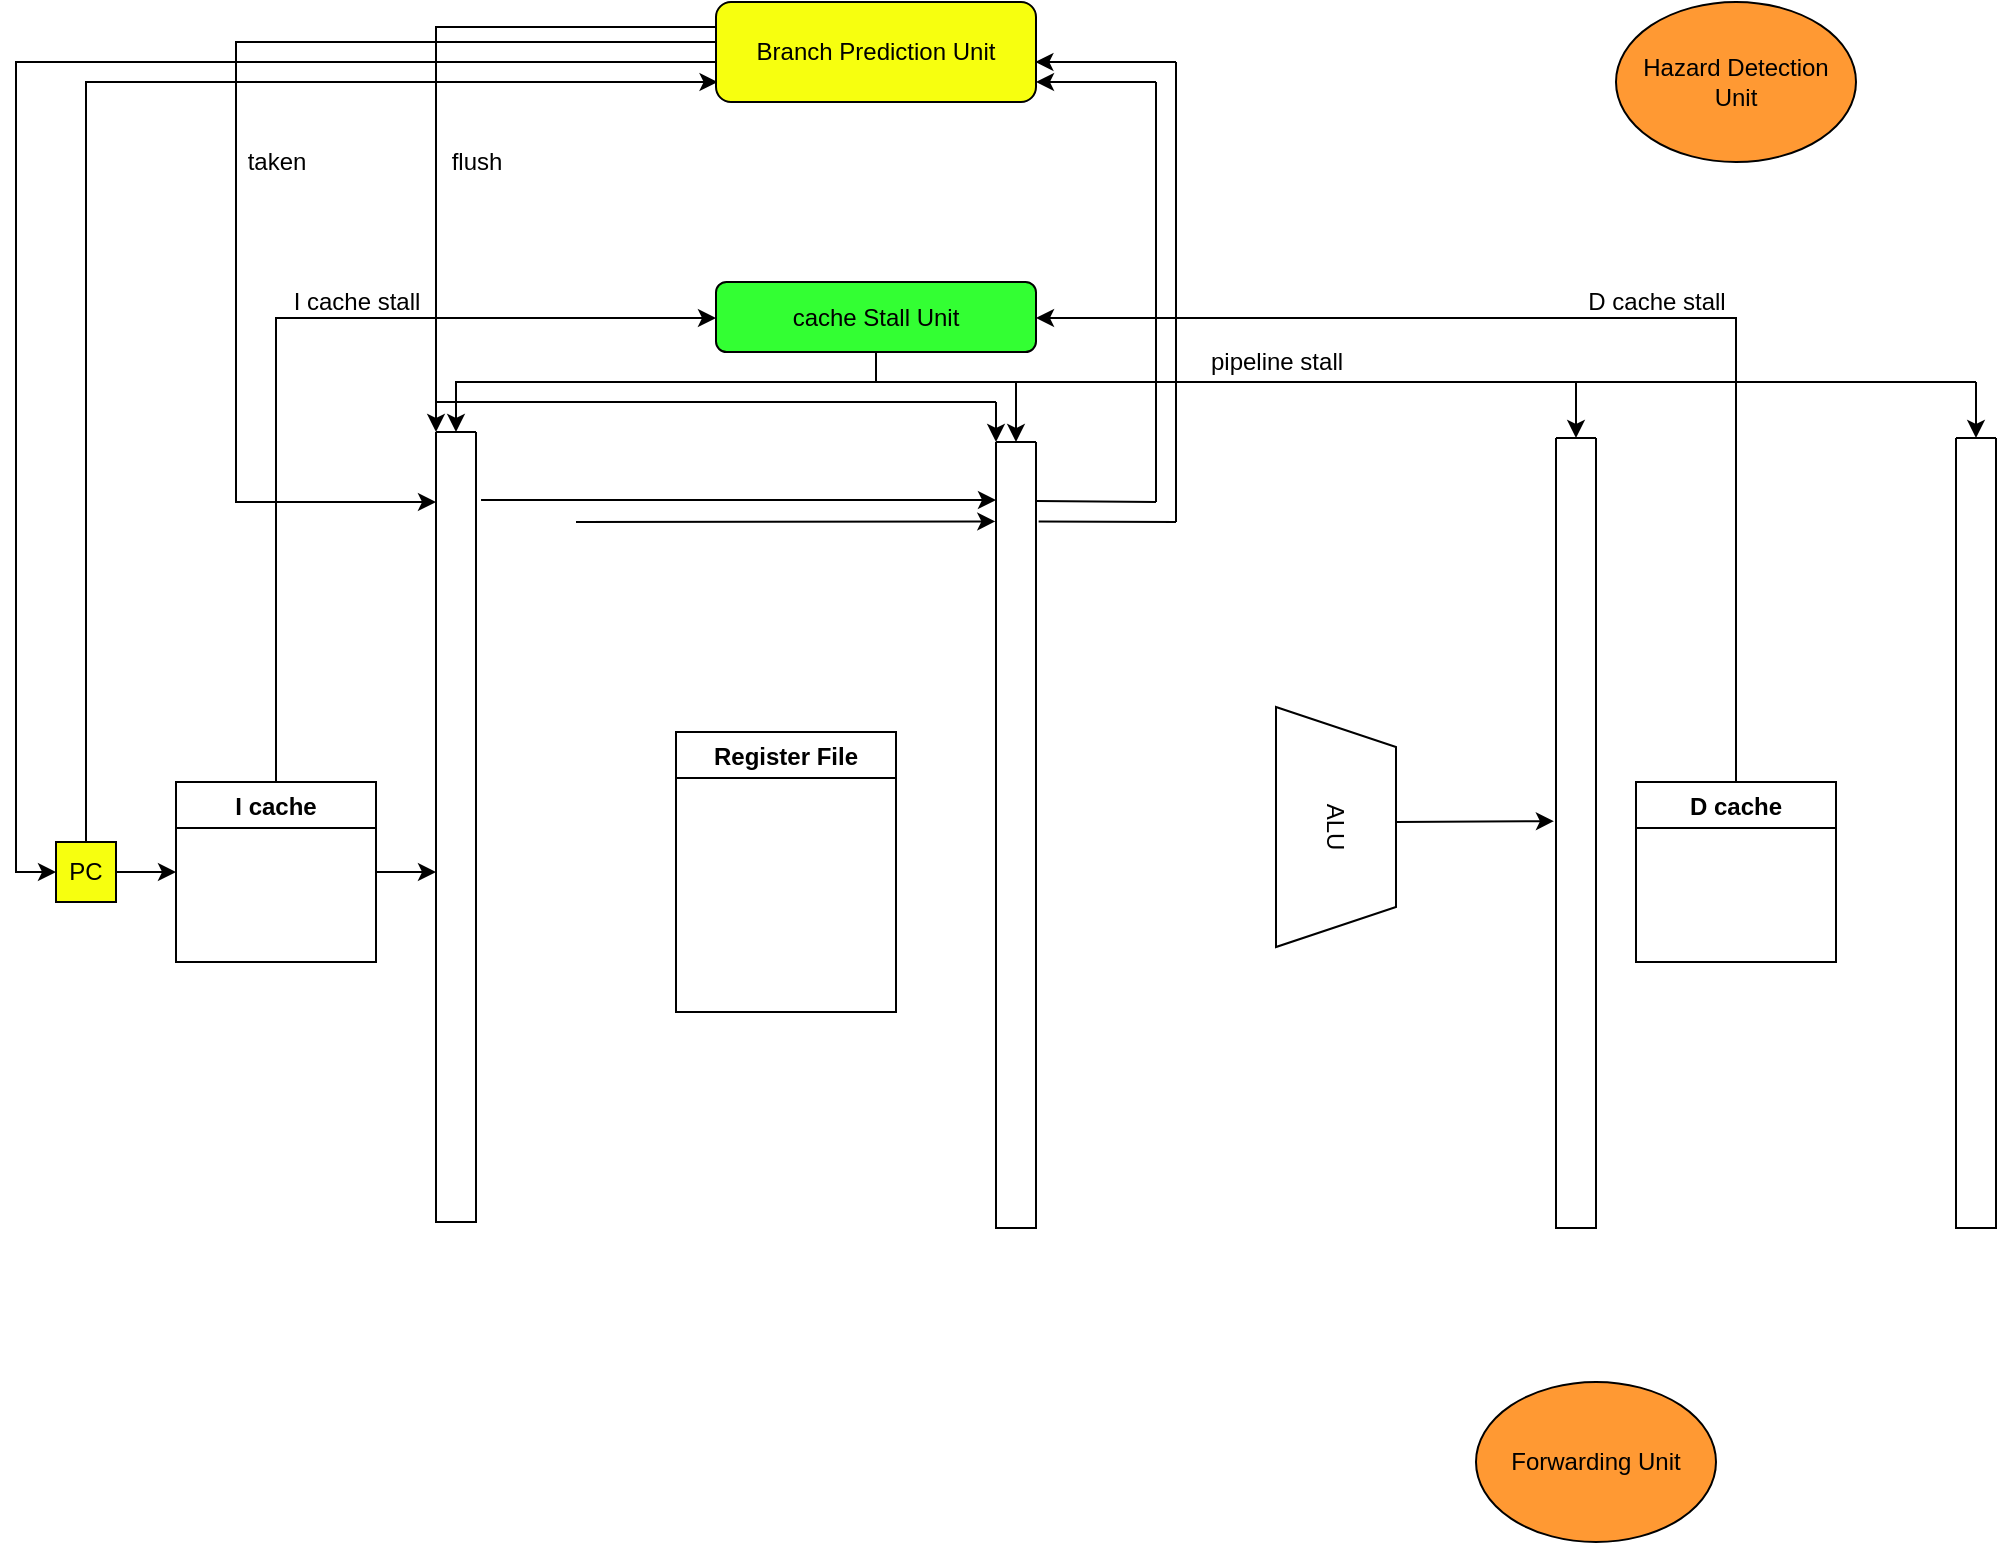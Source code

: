 <mxfile version="14.7.7" type="github">
  <diagram name="Page-1" id="74e2e168-ea6b-b213-b513-2b3c1d86103e">
    <mxGraphModel dx="677" dy="363" grid="1" gridSize="10" guides="1" tooltips="1" connect="1" arrows="1" fold="1" page="1" pageScale="1" pageWidth="1100" pageHeight="850" background="none" math="0" shadow="0">
      <root>
        <mxCell id="0" />
        <mxCell id="1" parent="0" />
        <mxCell id="ZU1CSusWzcEh7mG7xXQY-1" value="" style="swimlane;startSize=0;fillColor=#4262FF;glass=0;swimlaneLine=1;" vertex="1" parent="1">
          <mxGeometry x="220" y="225" width="20" height="395" as="geometry" />
        </mxCell>
        <mxCell id="ZU1CSusWzcEh7mG7xXQY-5" value="" style="swimlane;startSize=0;" vertex="1" parent="1">
          <mxGeometry x="500" y="230" width="20" height="393" as="geometry" />
        </mxCell>
        <mxCell id="ZU1CSusWzcEh7mG7xXQY-6" value="" style="swimlane;startSize=0;" vertex="1" parent="1">
          <mxGeometry x="780" y="228" width="20" height="395" as="geometry" />
        </mxCell>
        <mxCell id="ZU1CSusWzcEh7mG7xXQY-7" value="" style="swimlane;startSize=0;" vertex="1" parent="1">
          <mxGeometry x="980" y="228" width="20" height="395" as="geometry" />
        </mxCell>
        <mxCell id="ZU1CSusWzcEh7mG7xXQY-11" style="edgeStyle=orthogonalEdgeStyle;rounded=0;orthogonalLoop=1;jettySize=auto;html=1;exitX=1;exitY=0.5;exitDx=0;exitDy=0;" edge="1" parent="1" source="ZU1CSusWzcEh7mG7xXQY-8">
          <mxGeometry relative="1" as="geometry">
            <mxPoint x="220" y="445" as="targetPoint" />
          </mxGeometry>
        </mxCell>
        <mxCell id="ZU1CSusWzcEh7mG7xXQY-25" style="edgeStyle=orthogonalEdgeStyle;rounded=0;orthogonalLoop=1;jettySize=auto;html=1;exitX=0.5;exitY=0;exitDx=0;exitDy=0;entryX=0;entryY=0.5;entryDx=0;entryDy=0;" edge="1" parent="1" source="ZU1CSusWzcEh7mG7xXQY-8" target="ZU1CSusWzcEh7mG7xXQY-22">
          <mxGeometry relative="1" as="geometry">
            <mxPoint x="140" y="100" as="targetPoint" />
            <Array as="points">
              <mxPoint x="140" y="168" />
              <mxPoint x="360" y="168" />
            </Array>
          </mxGeometry>
        </mxCell>
        <mxCell id="ZU1CSusWzcEh7mG7xXQY-8" value="I cache" style="swimlane;" vertex="1" parent="1">
          <mxGeometry x="90" y="400" width="100" height="90" as="geometry">
            <mxRectangle x="90" y="400" width="70" height="23" as="alternateBounds" />
          </mxGeometry>
        </mxCell>
        <mxCell id="ZU1CSusWzcEh7mG7xXQY-13" style="edgeStyle=orthogonalEdgeStyle;rounded=0;orthogonalLoop=1;jettySize=auto;html=1;exitX=1;exitY=0.5;exitDx=0;exitDy=0;entryX=0;entryY=0.5;entryDx=0;entryDy=0;" edge="1" parent="1" source="ZU1CSusWzcEh7mG7xXQY-12" target="ZU1CSusWzcEh7mG7xXQY-8">
          <mxGeometry relative="1" as="geometry" />
        </mxCell>
        <mxCell id="ZU1CSusWzcEh7mG7xXQY-38" style="edgeStyle=orthogonalEdgeStyle;rounded=0;orthogonalLoop=1;jettySize=auto;html=1;exitX=0.5;exitY=0;exitDx=0;exitDy=0;" edge="1" parent="1" source="ZU1CSusWzcEh7mG7xXQY-12">
          <mxGeometry relative="1" as="geometry">
            <mxPoint x="360.777" y="50" as="targetPoint" />
            <Array as="points">
              <mxPoint x="45" y="50" />
            </Array>
          </mxGeometry>
        </mxCell>
        <mxCell id="ZU1CSusWzcEh7mG7xXQY-12" value="PC" style="whiteSpace=wrap;html=1;aspect=fixed;glass=0;fillColor=#F7FF0F;" vertex="1" parent="1">
          <mxGeometry x="30" y="430" width="30" height="30" as="geometry" />
        </mxCell>
        <mxCell id="ZU1CSusWzcEh7mG7xXQY-20" style="edgeStyle=orthogonalEdgeStyle;rounded=0;orthogonalLoop=1;jettySize=auto;html=1;exitX=0;exitY=0.5;exitDx=0;exitDy=0;entryX=0;entryY=0.5;entryDx=0;entryDy=0;" edge="1" parent="1" source="ZU1CSusWzcEh7mG7xXQY-14" target="ZU1CSusWzcEh7mG7xXQY-12">
          <mxGeometry relative="1" as="geometry">
            <mxPoint x="10" y="450" as="targetPoint" />
            <Array as="points">
              <mxPoint x="360" y="40" />
              <mxPoint x="10" y="40" />
              <mxPoint x="10" y="445" />
            </Array>
          </mxGeometry>
        </mxCell>
        <mxCell id="ZU1CSusWzcEh7mG7xXQY-40" style="edgeStyle=orthogonalEdgeStyle;rounded=0;orthogonalLoop=1;jettySize=auto;html=1;exitX=0;exitY=0.25;exitDx=0;exitDy=0;" edge="1" parent="1" source="ZU1CSusWzcEh7mG7xXQY-14">
          <mxGeometry relative="1" as="geometry">
            <mxPoint x="220" y="260" as="targetPoint" />
            <Array as="points">
              <mxPoint x="360" y="30" />
              <mxPoint x="120" y="30" />
            </Array>
          </mxGeometry>
        </mxCell>
        <mxCell id="ZU1CSusWzcEh7mG7xXQY-43" style="edgeStyle=orthogonalEdgeStyle;rounded=0;orthogonalLoop=1;jettySize=auto;html=1;exitX=0;exitY=0.25;exitDx=0;exitDy=0;entryX=0;entryY=0;entryDx=0;entryDy=0;" edge="1" parent="1" source="ZU1CSusWzcEh7mG7xXQY-14" target="ZU1CSusWzcEh7mG7xXQY-1">
          <mxGeometry relative="1" as="geometry">
            <mxPoint x="220" y="23" as="targetPoint" />
          </mxGeometry>
        </mxCell>
        <mxCell id="ZU1CSusWzcEh7mG7xXQY-14" value="Branch Prediction Unit" style="rounded=1;whiteSpace=wrap;html=1;glass=0;fillColor=#F7FF0F;" vertex="1" parent="1">
          <mxGeometry x="360" y="10" width="160" height="50" as="geometry" />
        </mxCell>
        <mxCell id="ZU1CSusWzcEh7mG7xXQY-15" value="Forwarding Unit" style="ellipse;whiteSpace=wrap;html=1;glass=0;strokeColor=#000000;fillColor=#FF9933;" vertex="1" parent="1">
          <mxGeometry x="740" y="700" width="120" height="80" as="geometry" />
        </mxCell>
        <mxCell id="ZU1CSusWzcEh7mG7xXQY-16" value="ALU" style="shape=trapezoid;perimeter=trapezoidPerimeter;whiteSpace=wrap;html=1;fixedSize=1;glass=0;strokeColor=#000000;rotation=90;fillColor=#FFFFFF;" vertex="1" parent="1">
          <mxGeometry x="610" y="392.5" width="120" height="60" as="geometry" />
        </mxCell>
        <mxCell id="ZU1CSusWzcEh7mG7xXQY-26" style="edgeStyle=orthogonalEdgeStyle;rounded=0;orthogonalLoop=1;jettySize=auto;html=1;exitX=0.5;exitY=0;exitDx=0;exitDy=0;entryX=1;entryY=0.5;entryDx=0;entryDy=0;" edge="1" parent="1" source="ZU1CSusWzcEh7mG7xXQY-17" target="ZU1CSusWzcEh7mG7xXQY-22">
          <mxGeometry relative="1" as="geometry">
            <mxPoint x="870" y="90" as="targetPoint" />
            <Array as="points">
              <mxPoint x="870" y="168" />
              <mxPoint x="520" y="168" />
            </Array>
          </mxGeometry>
        </mxCell>
        <mxCell id="ZU1CSusWzcEh7mG7xXQY-17" value="D cache" style="swimlane;" vertex="1" parent="1">
          <mxGeometry x="820" y="400" width="100" height="90" as="geometry">
            <mxRectangle x="90" y="400" width="70" height="23" as="alternateBounds" />
          </mxGeometry>
        </mxCell>
        <mxCell id="ZU1CSusWzcEh7mG7xXQY-18" value="Register File" style="swimlane;glass=0;strokeColor=#000000;fillColor=#FFFFFF;" vertex="1" parent="1">
          <mxGeometry x="340" y="375" width="110" height="140" as="geometry" />
        </mxCell>
        <mxCell id="ZU1CSusWzcEh7mG7xXQY-19" value="Hazard Detection &lt;br&gt;Unit" style="ellipse;whiteSpace=wrap;html=1;glass=0;strokeColor=#000000;fillColor=#FF9933;" vertex="1" parent="1">
          <mxGeometry x="810" y="10" width="120" height="80" as="geometry" />
        </mxCell>
        <mxCell id="ZU1CSusWzcEh7mG7xXQY-27" style="edgeStyle=orthogonalEdgeStyle;rounded=0;orthogonalLoop=1;jettySize=auto;html=1;exitX=0.5;exitY=1;exitDx=0;exitDy=0;" edge="1" parent="1" source="ZU1CSusWzcEh7mG7xXQY-22">
          <mxGeometry relative="1" as="geometry">
            <mxPoint x="230" y="225" as="targetPoint" />
            <Array as="points">
              <mxPoint x="440" y="200" />
              <mxPoint x="230" y="200" />
              <mxPoint x="230" y="225" />
            </Array>
          </mxGeometry>
        </mxCell>
        <mxCell id="ZU1CSusWzcEh7mG7xXQY-22" value="cache Stall Unit" style="rounded=1;whiteSpace=wrap;html=1;glass=0;strokeColor=#000000;fillColor=#33FF33;" vertex="1" parent="1">
          <mxGeometry x="360" y="150" width="160" height="35" as="geometry" />
        </mxCell>
        <mxCell id="ZU1CSusWzcEh7mG7xXQY-30" value="" style="endArrow=none;html=1;" edge="1" parent="1">
          <mxGeometry width="50" height="50" relative="1" as="geometry">
            <mxPoint x="430" y="200" as="sourcePoint" />
            <mxPoint x="990" y="200" as="targetPoint" />
          </mxGeometry>
        </mxCell>
        <mxCell id="ZU1CSusWzcEh7mG7xXQY-31" value="" style="endArrow=classic;html=1;entryX=0.5;entryY=0;entryDx=0;entryDy=0;" edge="1" parent="1" target="ZU1CSusWzcEh7mG7xXQY-5">
          <mxGeometry width="50" height="50" relative="1" as="geometry">
            <mxPoint x="510" y="200" as="sourcePoint" />
            <mxPoint x="500" y="180" as="targetPoint" />
          </mxGeometry>
        </mxCell>
        <mxCell id="ZU1CSusWzcEh7mG7xXQY-32" value="" style="endArrow=classic;html=1;entryX=0.5;entryY=0;entryDx=0;entryDy=0;" edge="1" parent="1" target="ZU1CSusWzcEh7mG7xXQY-6">
          <mxGeometry width="50" height="50" relative="1" as="geometry">
            <mxPoint x="790" y="200" as="sourcePoint" />
            <mxPoint x="525" y="238" as="targetPoint" />
          </mxGeometry>
        </mxCell>
        <mxCell id="ZU1CSusWzcEh7mG7xXQY-33" value="" style="endArrow=classic;html=1;entryX=0.5;entryY=0;entryDx=0;entryDy=0;" edge="1" parent="1" target="ZU1CSusWzcEh7mG7xXQY-7">
          <mxGeometry width="50" height="50" relative="1" as="geometry">
            <mxPoint x="990" y="200" as="sourcePoint" />
            <mxPoint x="805" y="238" as="targetPoint" />
          </mxGeometry>
        </mxCell>
        <mxCell id="ZU1CSusWzcEh7mG7xXQY-34" value="pipeline stall" style="text;html=1;resizable=0;autosize=1;align=center;verticalAlign=middle;points=[];fillColor=none;strokeColor=none;rounded=0;glass=0;" vertex="1" parent="1">
          <mxGeometry x="600" y="180" width="80" height="20" as="geometry" />
        </mxCell>
        <mxCell id="ZU1CSusWzcEh7mG7xXQY-35" value="D cache stall" style="text;html=1;resizable=0;autosize=1;align=center;verticalAlign=middle;points=[];fillColor=none;strokeColor=none;rounded=0;glass=0;" vertex="1" parent="1">
          <mxGeometry x="790" y="150" width="80" height="20" as="geometry" />
        </mxCell>
        <mxCell id="ZU1CSusWzcEh7mG7xXQY-36" value="I cache stall" style="text;html=1;resizable=0;autosize=1;align=center;verticalAlign=middle;points=[];fillColor=none;strokeColor=none;rounded=0;glass=0;" vertex="1" parent="1">
          <mxGeometry x="140" y="150" width="80" height="20" as="geometry" />
        </mxCell>
        <mxCell id="ZU1CSusWzcEh7mG7xXQY-41" value="taken" style="text;html=1;resizable=0;autosize=1;align=center;verticalAlign=middle;points=[];fillColor=none;strokeColor=none;rounded=0;glass=0;" vertex="1" parent="1">
          <mxGeometry x="120" y="80" width="40" height="20" as="geometry" />
        </mxCell>
        <mxCell id="ZU1CSusWzcEh7mG7xXQY-44" value="" style="endArrow=none;html=1;" edge="1" parent="1">
          <mxGeometry width="50" height="50" relative="1" as="geometry">
            <mxPoint x="220" y="210" as="sourcePoint" />
            <mxPoint x="500" y="210" as="targetPoint" />
          </mxGeometry>
        </mxCell>
        <mxCell id="ZU1CSusWzcEh7mG7xXQY-45" value="" style="endArrow=classic;html=1;" edge="1" parent="1">
          <mxGeometry width="50" height="50" relative="1" as="geometry">
            <mxPoint x="500" y="210" as="sourcePoint" />
            <mxPoint x="500" y="230" as="targetPoint" />
          </mxGeometry>
        </mxCell>
        <mxCell id="ZU1CSusWzcEh7mG7xXQY-46" value="flush" style="text;html=1;resizable=0;autosize=1;align=center;verticalAlign=middle;points=[];fillColor=none;strokeColor=none;rounded=0;glass=0;" vertex="1" parent="1">
          <mxGeometry x="220" y="80" width="40" height="20" as="geometry" />
        </mxCell>
        <mxCell id="ZU1CSusWzcEh7mG7xXQY-47" value="" style="endArrow=classic;html=1;exitX=1.126;exitY=0.086;exitDx=0;exitDy=0;exitPerimeter=0;" edge="1" parent="1" source="ZU1CSusWzcEh7mG7xXQY-1">
          <mxGeometry width="50" height="50" relative="1" as="geometry">
            <mxPoint x="340" y="230" as="sourcePoint" />
            <mxPoint x="500" y="259" as="targetPoint" />
          </mxGeometry>
        </mxCell>
        <mxCell id="ZU1CSusWzcEh7mG7xXQY-50" value="" style="endArrow=none;html=1;" edge="1" parent="1">
          <mxGeometry width="50" height="50" relative="1" as="geometry">
            <mxPoint x="580" y="260" as="sourcePoint" />
            <mxPoint x="580" y="50" as="targetPoint" />
          </mxGeometry>
        </mxCell>
        <mxCell id="ZU1CSusWzcEh7mG7xXQY-51" value="" style="endArrow=classic;html=1;entryX=1;entryY=0.8;entryDx=0;entryDy=0;entryPerimeter=0;" edge="1" parent="1" target="ZU1CSusWzcEh7mG7xXQY-14">
          <mxGeometry width="50" height="50" relative="1" as="geometry">
            <mxPoint x="580" y="50" as="sourcePoint" />
            <mxPoint x="610" y="30" as="targetPoint" />
          </mxGeometry>
        </mxCell>
        <mxCell id="ZU1CSusWzcEh7mG7xXQY-52" value="" style="endArrow=none;html=1;exitX=1.019;exitY=0.075;exitDx=0;exitDy=0;exitPerimeter=0;" edge="1" parent="1" source="ZU1CSusWzcEh7mG7xXQY-5">
          <mxGeometry width="50" height="50" relative="1" as="geometry">
            <mxPoint x="540" y="290" as="sourcePoint" />
            <mxPoint x="580" y="260" as="targetPoint" />
          </mxGeometry>
        </mxCell>
        <mxCell id="ZU1CSusWzcEh7mG7xXQY-53" value="" style="endArrow=classic;html=1;entryX=-0.052;entryY=0.485;entryDx=0;entryDy=0;entryPerimeter=0;" edge="1" parent="1" target="ZU1CSusWzcEh7mG7xXQY-6">
          <mxGeometry width="50" height="50" relative="1" as="geometry">
            <mxPoint x="700" y="420" as="sourcePoint" />
            <mxPoint x="620" y="310" as="targetPoint" />
            <Array as="points" />
          </mxGeometry>
        </mxCell>
        <mxCell id="ZU1CSusWzcEh7mG7xXQY-54" value="" style="endArrow=classic;html=1;entryX=-0.017;entryY=0.101;entryDx=0;entryDy=0;entryPerimeter=0;" edge="1" parent="1" target="ZU1CSusWzcEh7mG7xXQY-5">
          <mxGeometry width="50" height="50" relative="1" as="geometry">
            <mxPoint x="290" y="270" as="sourcePoint" />
            <mxPoint x="480" y="340" as="targetPoint" />
          </mxGeometry>
        </mxCell>
        <mxCell id="ZU1CSusWzcEh7mG7xXQY-55" value="" style="endArrow=none;html=1;exitX=1.066;exitY=0.101;exitDx=0;exitDy=0;exitPerimeter=0;" edge="1" parent="1" source="ZU1CSusWzcEh7mG7xXQY-5">
          <mxGeometry width="50" height="50" relative="1" as="geometry">
            <mxPoint x="560" y="270" as="sourcePoint" />
            <mxPoint x="590" y="270" as="targetPoint" />
          </mxGeometry>
        </mxCell>
        <mxCell id="ZU1CSusWzcEh7mG7xXQY-56" value="" style="endArrow=none;html=1;" edge="1" parent="1">
          <mxGeometry width="50" height="50" relative="1" as="geometry">
            <mxPoint x="590" y="270" as="sourcePoint" />
            <mxPoint x="590" y="40" as="targetPoint" />
          </mxGeometry>
        </mxCell>
        <mxCell id="ZU1CSusWzcEh7mG7xXQY-57" value="" style="endArrow=classic;html=1;entryX=0.998;entryY=0.6;entryDx=0;entryDy=0;entryPerimeter=0;" edge="1" parent="1" target="ZU1CSusWzcEh7mG7xXQY-14">
          <mxGeometry width="50" height="50" relative="1" as="geometry">
            <mxPoint x="590" y="40" as="sourcePoint" />
            <mxPoint x="610" y="10" as="targetPoint" />
          </mxGeometry>
        </mxCell>
      </root>
    </mxGraphModel>
  </diagram>
</mxfile>

